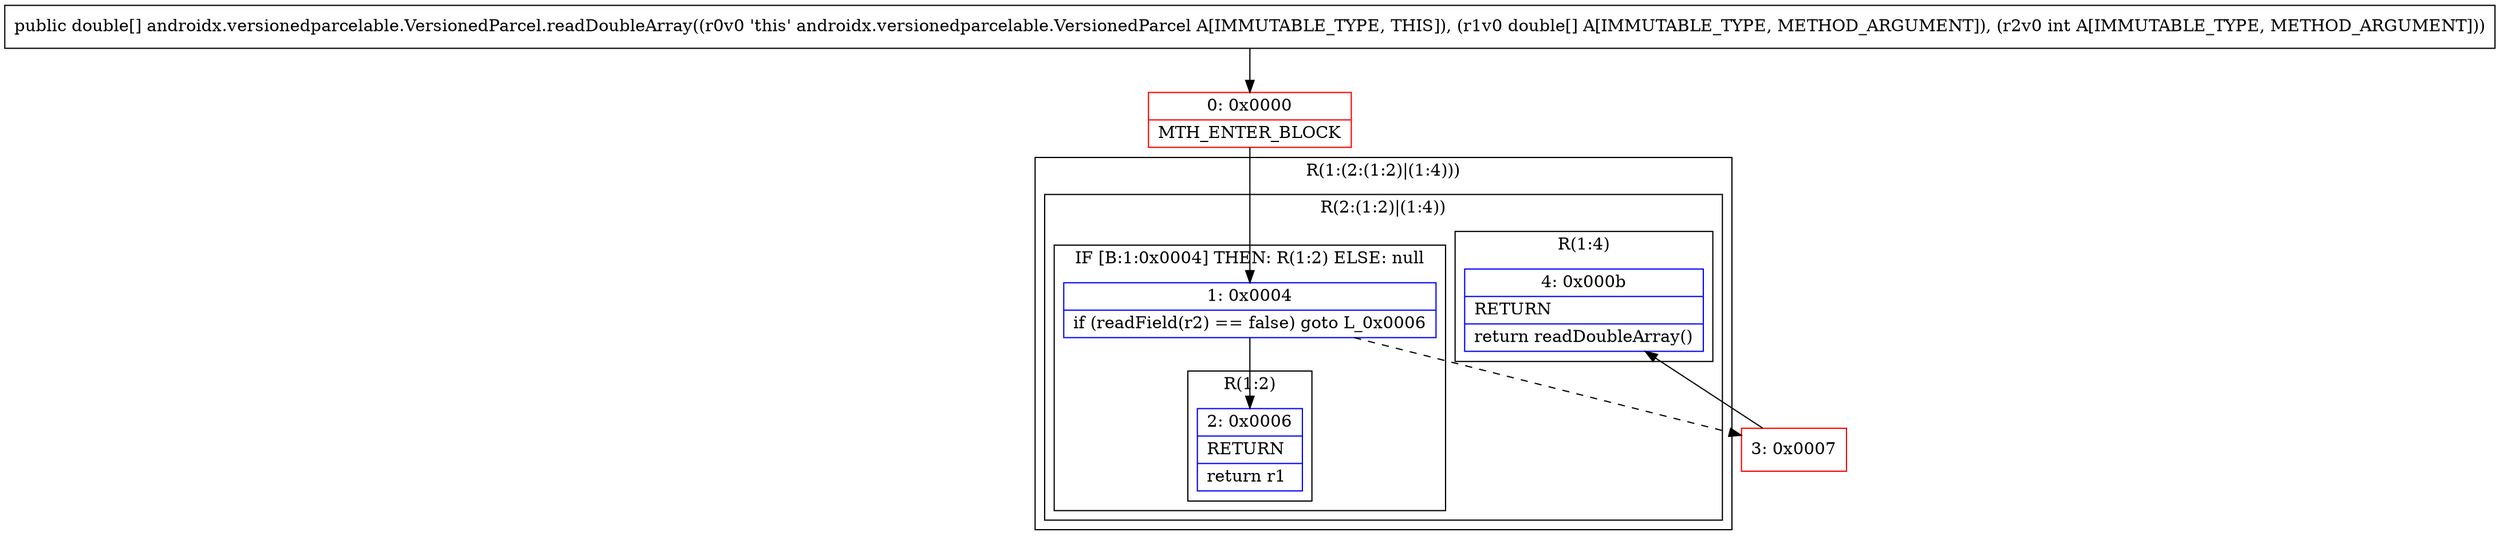 digraph "CFG forandroidx.versionedparcelable.VersionedParcel.readDoubleArray([DI)[D" {
subgraph cluster_Region_1181896647 {
label = "R(1:(2:(1:2)|(1:4)))";
node [shape=record,color=blue];
subgraph cluster_Region_94240590 {
label = "R(2:(1:2)|(1:4))";
node [shape=record,color=blue];
subgraph cluster_IfRegion_49296082 {
label = "IF [B:1:0x0004] THEN: R(1:2) ELSE: null";
node [shape=record,color=blue];
Node_1 [shape=record,label="{1\:\ 0x0004|if (readField(r2) == false) goto L_0x0006\l}"];
subgraph cluster_Region_2015400086 {
label = "R(1:2)";
node [shape=record,color=blue];
Node_2 [shape=record,label="{2\:\ 0x0006|RETURN\l|return r1\l}"];
}
}
subgraph cluster_Region_746124322 {
label = "R(1:4)";
node [shape=record,color=blue];
Node_4 [shape=record,label="{4\:\ 0x000b|RETURN\l|return readDoubleArray()\l}"];
}
}
}
Node_0 [shape=record,color=red,label="{0\:\ 0x0000|MTH_ENTER_BLOCK\l}"];
Node_3 [shape=record,color=red,label="{3\:\ 0x0007}"];
MethodNode[shape=record,label="{public double[] androidx.versionedparcelable.VersionedParcel.readDoubleArray((r0v0 'this' androidx.versionedparcelable.VersionedParcel A[IMMUTABLE_TYPE, THIS]), (r1v0 double[] A[IMMUTABLE_TYPE, METHOD_ARGUMENT]), (r2v0 int A[IMMUTABLE_TYPE, METHOD_ARGUMENT])) }"];
MethodNode -> Node_0;
Node_1 -> Node_2;
Node_1 -> Node_3[style=dashed];
Node_0 -> Node_1;
Node_3 -> Node_4;
}


